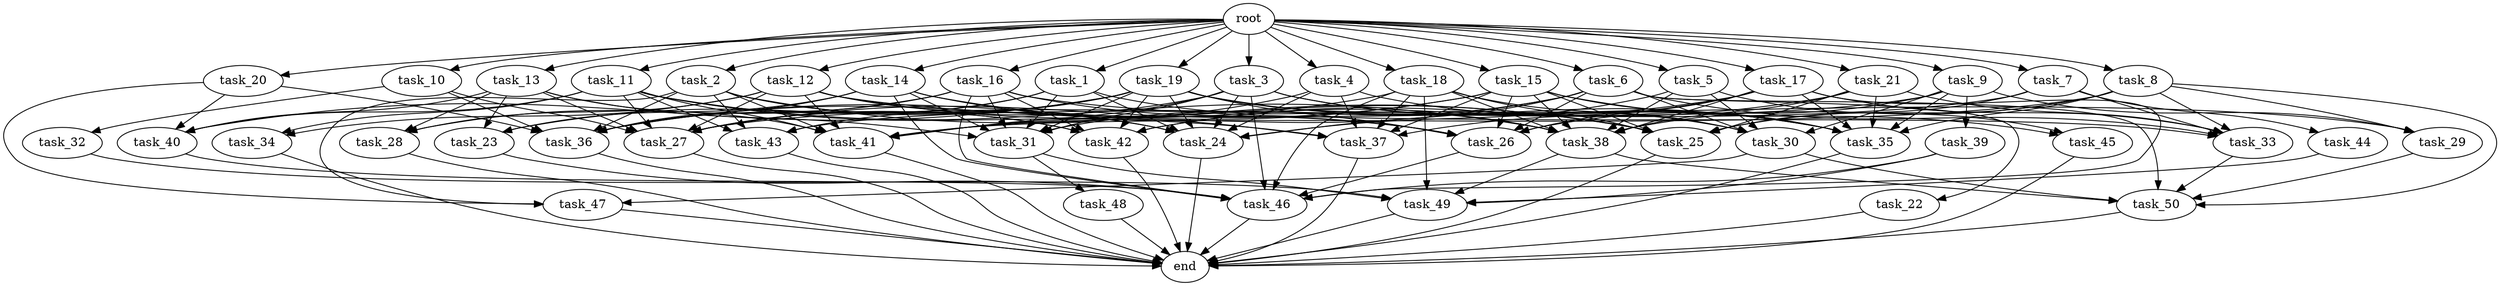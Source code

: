 digraph G {
  root [size="0.000000e+00"];
  task_1 [size="2.260428e+10"];
  task_2 [size="5.534870e+10"];
  task_3 [size="7.654564e+10"];
  task_4 [size="3.240203e+10"];
  task_5 [size="4.608033e+09"];
  task_6 [size="9.544349e+10"];
  task_7 [size="2.593244e+10"];
  task_8 [size="4.014259e+10"];
  task_9 [size="1.061349e+10"];
  task_10 [size="8.767541e+10"];
  task_11 [size="2.608643e+10"];
  task_12 [size="1.934595e+10"];
  task_13 [size="2.959645e+10"];
  task_14 [size="8.698323e+10"];
  task_15 [size="8.583283e+10"];
  task_16 [size="9.042614e+10"];
  task_17 [size="1.067085e+10"];
  task_18 [size="7.841332e+10"];
  task_19 [size="9.214600e+10"];
  task_20 [size="7.148904e+10"];
  task_21 [size="8.866636e+10"];
  task_22 [size="4.491876e+10"];
  task_23 [size="9.686552e+10"];
  task_24 [size="4.416756e+10"];
  task_25 [size="8.944173e+10"];
  task_26 [size="5.597882e+10"];
  task_27 [size="8.770253e+10"];
  task_28 [size="4.195233e+10"];
  task_29 [size="5.107920e+10"];
  task_30 [size="8.339689e+10"];
  task_31 [size="9.360072e+10"];
  task_32 [size="8.983816e+10"];
  task_33 [size="9.469189e+10"];
  task_34 [size="5.329451e+10"];
  task_35 [size="4.465740e+10"];
  task_36 [size="6.206321e+10"];
  task_37 [size="9.577403e+10"];
  task_38 [size="8.613449e+09"];
  task_39 [size="3.953521e+10"];
  task_40 [size="8.110652e+10"];
  task_41 [size="4.368107e+10"];
  task_42 [size="6.411423e+10"];
  task_43 [size="9.783393e+10"];
  task_44 [size="2.897679e+10"];
  task_45 [size="9.173888e+09"];
  task_46 [size="4.476545e+10"];
  task_47 [size="2.362265e+10"];
  task_48 [size="5.791058e+10"];
  task_49 [size="5.380213e+10"];
  task_50 [size="8.927783e+10"];
  end [size="0.000000e+00"];

  root -> task_1 [size="1.000000e-12"];
  root -> task_2 [size="1.000000e-12"];
  root -> task_3 [size="1.000000e-12"];
  root -> task_4 [size="1.000000e-12"];
  root -> task_5 [size="1.000000e-12"];
  root -> task_6 [size="1.000000e-12"];
  root -> task_7 [size="1.000000e-12"];
  root -> task_8 [size="1.000000e-12"];
  root -> task_9 [size="1.000000e-12"];
  root -> task_10 [size="1.000000e-12"];
  root -> task_11 [size="1.000000e-12"];
  root -> task_12 [size="1.000000e-12"];
  root -> task_13 [size="1.000000e-12"];
  root -> task_14 [size="1.000000e-12"];
  root -> task_15 [size="1.000000e-12"];
  root -> task_16 [size="1.000000e-12"];
  root -> task_17 [size="1.000000e-12"];
  root -> task_18 [size="1.000000e-12"];
  root -> task_19 [size="1.000000e-12"];
  root -> task_20 [size="1.000000e-12"];
  root -> task_21 [size="1.000000e-12"];
  task_1 -> task_24 [size="5.520945e+07"];
  task_1 -> task_27 [size="9.744725e+07"];
  task_1 -> task_31 [size="1.337153e+08"];
  task_1 -> task_36 [size="7.757902e+07"];
  task_1 -> task_38 [size="9.570498e+06"];
  task_2 -> task_24 [size="5.520945e+07"];
  task_2 -> task_25 [size="1.118022e+08"];
  task_2 -> task_36 [size="7.757902e+07"];
  task_2 -> task_41 [size="5.460133e+07"];
  task_2 -> task_42 [size="1.068571e+08"];
  task_2 -> task_43 [size="2.445848e+08"];
  task_2 -> task_47 [size="7.874215e+07"];
  task_3 -> task_24 [size="5.520945e+07"];
  task_3 -> task_27 [size="9.744725e+07"];
  task_3 -> task_30 [size="1.667938e+08"];
  task_3 -> task_31 [size="1.337153e+08"];
  task_3 -> task_35 [size="5.582175e+07"];
  task_3 -> task_41 [size="5.460133e+07"];
  task_3 -> task_46 [size="4.973939e+07"];
  task_4 -> task_24 [size="5.520945e+07"];
  task_4 -> task_35 [size="5.582175e+07"];
  task_4 -> task_37 [size="1.596234e+08"];
  task_4 -> task_41 [size="5.460133e+07"];
  task_5 -> task_24 [size="5.520945e+07"];
  task_5 -> task_30 [size="1.667938e+08"];
  task_5 -> task_38 [size="9.570498e+06"];
  task_5 -> task_45 [size="4.586944e+07"];
  task_6 -> task_22 [size="4.491876e+08"];
  task_6 -> task_24 [size="5.520945e+07"];
  task_6 -> task_26 [size="7.996975e+07"];
  task_6 -> task_30 [size="1.667938e+08"];
  task_6 -> task_31 [size="1.337153e+08"];
  task_6 -> task_33 [size="1.578198e+08"];
  task_6 -> task_41 [size="5.460133e+07"];
  task_6 -> task_50 [size="1.487964e+08"];
  task_7 -> task_25 [size="1.118022e+08"];
  task_7 -> task_27 [size="9.744725e+07"];
  task_7 -> task_33 [size="1.578198e+08"];
  task_7 -> task_44 [size="2.897679e+08"];
  task_8 -> task_25 [size="1.118022e+08"];
  task_8 -> task_29 [size="1.702640e+08"];
  task_8 -> task_33 [size="1.578198e+08"];
  task_8 -> task_35 [size="5.582175e+07"];
  task_8 -> task_38 [size="9.570498e+06"];
  task_8 -> task_41 [size="5.460133e+07"];
  task_8 -> task_50 [size="1.487964e+08"];
  task_9 -> task_26 [size="7.996975e+07"];
  task_9 -> task_29 [size="1.702640e+08"];
  task_9 -> task_30 [size="1.667938e+08"];
  task_9 -> task_35 [size="5.582175e+07"];
  task_9 -> task_39 [size="3.953521e+08"];
  task_9 -> task_43 [size="2.445848e+08"];
  task_10 -> task_27 [size="9.744725e+07"];
  task_10 -> task_32 [size="8.983816e+08"];
  task_10 -> task_36 [size="7.757902e+07"];
  task_11 -> task_27 [size="9.744725e+07"];
  task_11 -> task_34 [size="2.664726e+08"];
  task_11 -> task_37 [size="1.596234e+08"];
  task_11 -> task_38 [size="9.570498e+06"];
  task_11 -> task_40 [size="2.027663e+08"];
  task_11 -> task_41 [size="5.460133e+07"];
  task_11 -> task_42 [size="1.068571e+08"];
  task_11 -> task_43 [size="2.445848e+08"];
  task_12 -> task_24 [size="5.520945e+07"];
  task_12 -> task_25 [size="1.118022e+08"];
  task_12 -> task_27 [size="9.744725e+07"];
  task_12 -> task_28 [size="1.398411e+08"];
  task_12 -> task_29 [size="1.702640e+08"];
  task_12 -> task_34 [size="2.664726e+08"];
  task_12 -> task_41 [size="5.460133e+07"];
  task_13 -> task_23 [size="3.228851e+08"];
  task_13 -> task_27 [size="9.744725e+07"];
  task_13 -> task_28 [size="1.398411e+08"];
  task_13 -> task_31 [size="1.337153e+08"];
  task_13 -> task_40 [size="2.027663e+08"];
  task_13 -> task_41 [size="5.460133e+07"];
  task_14 -> task_23 [size="3.228851e+08"];
  task_14 -> task_26 [size="7.996975e+07"];
  task_14 -> task_31 [size="1.337153e+08"];
  task_14 -> task_36 [size="7.757902e+07"];
  task_14 -> task_37 [size="1.596234e+08"];
  task_14 -> task_46 [size="4.973939e+07"];
  task_15 -> task_25 [size="1.118022e+08"];
  task_15 -> task_26 [size="7.996975e+07"];
  task_15 -> task_27 [size="9.744725e+07"];
  task_15 -> task_35 [size="5.582175e+07"];
  task_15 -> task_36 [size="7.757902e+07"];
  task_15 -> task_37 [size="1.596234e+08"];
  task_15 -> task_38 [size="9.570498e+06"];
  task_15 -> task_45 [size="4.586944e+07"];
  task_16 -> task_26 [size="7.996975e+07"];
  task_16 -> task_28 [size="1.398411e+08"];
  task_16 -> task_31 [size="1.337153e+08"];
  task_16 -> task_33 [size="1.578198e+08"];
  task_16 -> task_36 [size="7.757902e+07"];
  task_16 -> task_42 [size="1.068571e+08"];
  task_16 -> task_46 [size="4.973939e+07"];
  task_17 -> task_26 [size="7.996975e+07"];
  task_17 -> task_33 [size="1.578198e+08"];
  task_17 -> task_35 [size="5.582175e+07"];
  task_17 -> task_37 [size="1.596234e+08"];
  task_17 -> task_38 [size="9.570498e+06"];
  task_17 -> task_42 [size="1.068571e+08"];
  task_17 -> task_46 [size="4.973939e+07"];
  task_18 -> task_25 [size="1.118022e+08"];
  task_18 -> task_30 [size="1.667938e+08"];
  task_18 -> task_36 [size="7.757902e+07"];
  task_18 -> task_37 [size="1.596234e+08"];
  task_18 -> task_38 [size="9.570498e+06"];
  task_18 -> task_46 [size="4.973939e+07"];
  task_18 -> task_49 [size="8.967021e+07"];
  task_19 -> task_23 [size="3.228851e+08"];
  task_19 -> task_24 [size="5.520945e+07"];
  task_19 -> task_25 [size="1.118022e+08"];
  task_19 -> task_26 [size="7.996975e+07"];
  task_19 -> task_27 [size="9.744725e+07"];
  task_19 -> task_31 [size="1.337153e+08"];
  task_19 -> task_35 [size="5.582175e+07"];
  task_19 -> task_38 [size="9.570498e+06"];
  task_19 -> task_40 [size="2.027663e+08"];
  task_19 -> task_42 [size="1.068571e+08"];
  task_19 -> task_43 [size="2.445848e+08"];
  task_20 -> task_36 [size="7.757902e+07"];
  task_20 -> task_40 [size="2.027663e+08"];
  task_20 -> task_47 [size="7.874215e+07"];
  task_21 -> task_25 [size="1.118022e+08"];
  task_21 -> task_33 [size="1.578198e+08"];
  task_21 -> task_35 [size="5.582175e+07"];
  task_21 -> task_38 [size="9.570498e+06"];
  task_21 -> task_42 [size="1.068571e+08"];
  task_22 -> end [size="1.000000e-12"];
  task_23 -> task_46 [size="4.973939e+07"];
  task_24 -> end [size="1.000000e-12"];
  task_25 -> end [size="1.000000e-12"];
  task_26 -> task_46 [size="4.973939e+07"];
  task_27 -> end [size="1.000000e-12"];
  task_28 -> end [size="1.000000e-12"];
  task_29 -> task_50 [size="1.487964e+08"];
  task_30 -> task_47 [size="7.874215e+07"];
  task_30 -> task_50 [size="1.487964e+08"];
  task_31 -> task_48 [size="5.791058e+08"];
  task_31 -> task_49 [size="8.967021e+07"];
  task_32 -> task_49 [size="8.967021e+07"];
  task_33 -> task_50 [size="1.487964e+08"];
  task_34 -> end [size="1.000000e-12"];
  task_35 -> end [size="1.000000e-12"];
  task_36 -> end [size="1.000000e-12"];
  task_37 -> end [size="1.000000e-12"];
  task_38 -> task_49 [size="8.967021e+07"];
  task_38 -> task_50 [size="1.487964e+08"];
  task_39 -> task_46 [size="4.973939e+07"];
  task_39 -> task_49 [size="8.967021e+07"];
  task_40 -> task_46 [size="4.973939e+07"];
  task_41 -> end [size="1.000000e-12"];
  task_42 -> end [size="1.000000e-12"];
  task_43 -> end [size="1.000000e-12"];
  task_44 -> task_49 [size="8.967021e+07"];
  task_45 -> end [size="1.000000e-12"];
  task_46 -> end [size="1.000000e-12"];
  task_47 -> end [size="1.000000e-12"];
  task_48 -> end [size="1.000000e-12"];
  task_49 -> end [size="1.000000e-12"];
  task_50 -> end [size="1.000000e-12"];
}
